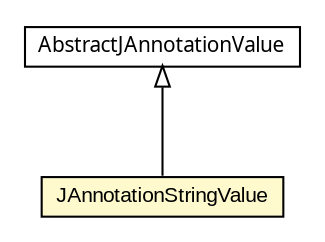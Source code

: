 #!/usr/local/bin/dot
#
# Class diagram 
# Generated by UMLGraph version 5.1 (http://www.umlgraph.org/)
#

digraph G {
	edge [fontname="arial",fontsize=10,labelfontname="arial",labelfontsize=10];
	node [fontname="arial",fontsize=10,shape=plaintext];
	nodesep=0.25;
	ranksep=0.5;
	// com.helger.jcodemodel.JAnnotationStringValue
	c8729 [label=<<table title="com.helger.jcodemodel.JAnnotationStringValue" border="0" cellborder="1" cellspacing="0" cellpadding="2" port="p" bgcolor="lemonChiffon" href="./JAnnotationStringValue.html">
		<tr><td><table border="0" cellspacing="0" cellpadding="1">
<tr><td align="center" balign="center"> JAnnotationStringValue </td></tr>
		</table></td></tr>
		</table>>, fontname="arial", fontcolor="black", fontsize=10.0];
	// com.helger.jcodemodel.AbstractJAnnotationValue
	c8755 [label=<<table title="com.helger.jcodemodel.AbstractJAnnotationValue" border="0" cellborder="1" cellspacing="0" cellpadding="2" port="p" href="./AbstractJAnnotationValue.html">
		<tr><td><table border="0" cellspacing="0" cellpadding="1">
<tr><td align="center" balign="center"><font face="ariali"> AbstractJAnnotationValue </font></td></tr>
		</table></td></tr>
		</table>>, fontname="arial", fontcolor="black", fontsize=10.0];
	//com.helger.jcodemodel.JAnnotationStringValue extends com.helger.jcodemodel.AbstractJAnnotationValue
	c8755:p -> c8729:p [dir=back,arrowtail=empty];
}

